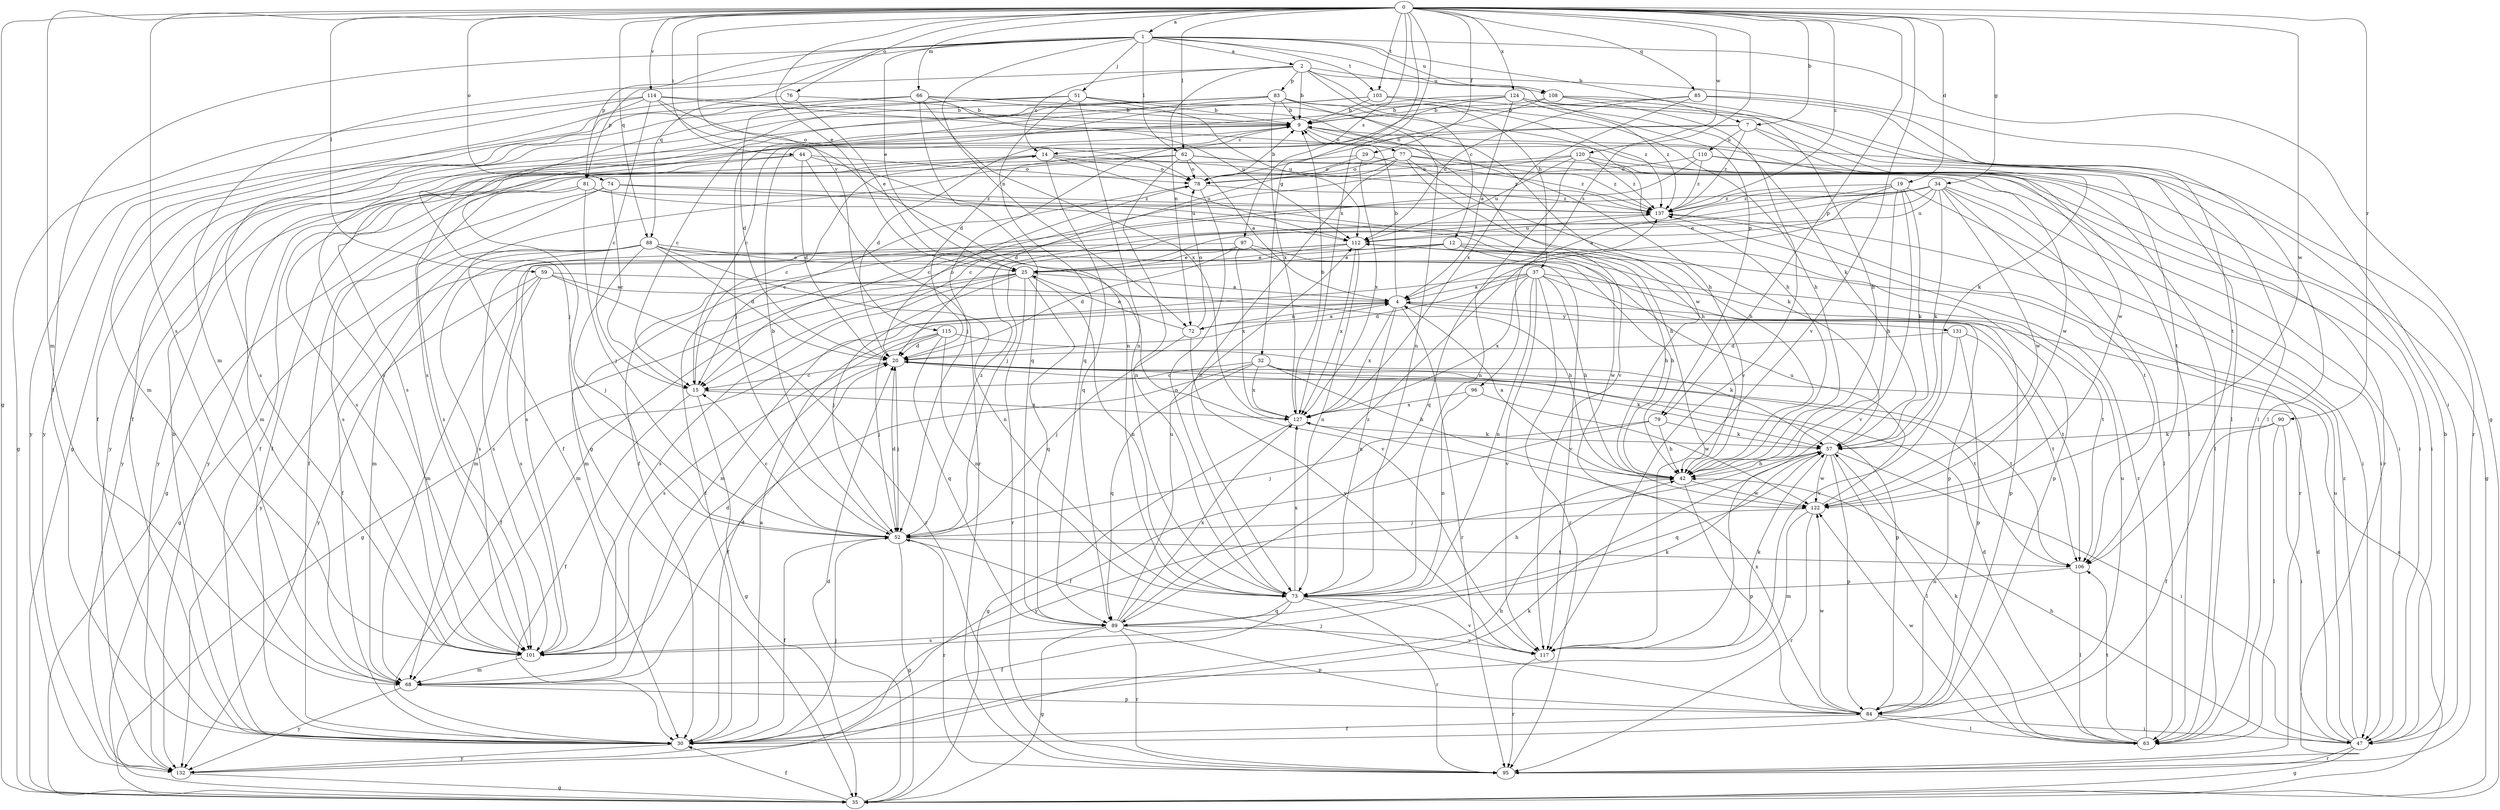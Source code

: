strict digraph  {
0;
1;
2;
4;
7;
9;
12;
14;
15;
19;
20;
25;
29;
30;
32;
34;
35;
37;
42;
44;
47;
51;
52;
57;
59;
62;
63;
66;
68;
72;
73;
74;
76;
77;
78;
79;
81;
83;
84;
85;
88;
89;
90;
95;
96;
97;
101;
103;
106;
108;
110;
112;
114;
115;
117;
120;
122;
124;
127;
131;
132;
137;
0 -> 1  [label=a];
0 -> 7  [label=b];
0 -> 19  [label=d];
0 -> 25  [label=e];
0 -> 29  [label=f];
0 -> 32  [label=g];
0 -> 34  [label=g];
0 -> 35  [label=g];
0 -> 44  [label=i];
0 -> 59  [label=l];
0 -> 62  [label=l];
0 -> 66  [label=m];
0 -> 68  [label=m];
0 -> 74  [label=o];
0 -> 76  [label=o];
0 -> 79  [label=p];
0 -> 85  [label=q];
0 -> 88  [label=q];
0 -> 90  [label=r];
0 -> 96  [label=s];
0 -> 97  [label=s];
0 -> 101  [label=s];
0 -> 103  [label=t];
0 -> 114  [label=v];
0 -> 115  [label=v];
0 -> 117  [label=v];
0 -> 120  [label=w];
0 -> 122  [label=w];
0 -> 124  [label=x];
0 -> 127  [label=x];
0 -> 137  [label=z];
1 -> 2  [label=a];
1 -> 7  [label=b];
1 -> 25  [label=e];
1 -> 30  [label=f];
1 -> 35  [label=g];
1 -> 51  [label=j];
1 -> 62  [label=l];
1 -> 68  [label=m];
1 -> 72  [label=n];
1 -> 79  [label=p];
1 -> 81  [label=p];
1 -> 88  [label=q];
1 -> 103  [label=t];
1 -> 108  [label=u];
2 -> 9  [label=b];
2 -> 12  [label=c];
2 -> 14  [label=c];
2 -> 37  [label=h];
2 -> 47  [label=i];
2 -> 72  [label=n];
2 -> 81  [label=p];
2 -> 83  [label=p];
2 -> 108  [label=u];
4 -> 9  [label=b];
4 -> 30  [label=f];
4 -> 72  [label=n];
4 -> 73  [label=n];
4 -> 95  [label=r];
4 -> 106  [label=t];
4 -> 127  [label=x];
4 -> 131  [label=y];
7 -> 52  [label=j];
7 -> 57  [label=k];
7 -> 106  [label=t];
7 -> 110  [label=u];
7 -> 132  [label=y];
7 -> 137  [label=z];
9 -> 14  [label=c];
9 -> 20  [label=d];
9 -> 63  [label=l];
9 -> 77  [label=o];
9 -> 101  [label=s];
9 -> 122  [label=w];
12 -> 25  [label=e];
12 -> 42  [label=h];
12 -> 68  [label=m];
12 -> 84  [label=p];
12 -> 122  [label=w];
12 -> 132  [label=y];
14 -> 78  [label=o];
14 -> 89  [label=q];
14 -> 101  [label=s];
14 -> 112  [label=u];
14 -> 132  [label=y];
14 -> 137  [label=z];
15 -> 14  [label=c];
15 -> 30  [label=f];
15 -> 35  [label=g];
15 -> 127  [label=x];
19 -> 4  [label=a];
19 -> 42  [label=h];
19 -> 47  [label=i];
19 -> 57  [label=k];
19 -> 89  [label=q];
19 -> 117  [label=v];
19 -> 137  [label=z];
20 -> 15  [label=c];
20 -> 52  [label=j];
20 -> 57  [label=k];
20 -> 78  [label=o];
20 -> 106  [label=t];
25 -> 4  [label=a];
25 -> 35  [label=g];
25 -> 52  [label=j];
25 -> 68  [label=m];
25 -> 73  [label=n];
25 -> 89  [label=q];
25 -> 95  [label=r];
25 -> 101  [label=s];
29 -> 30  [label=f];
29 -> 78  [label=o];
29 -> 127  [label=x];
29 -> 137  [label=z];
30 -> 4  [label=a];
30 -> 9  [label=b];
30 -> 42  [label=h];
30 -> 52  [label=j];
30 -> 132  [label=y];
32 -> 15  [label=c];
32 -> 30  [label=f];
32 -> 42  [label=h];
32 -> 84  [label=p];
32 -> 89  [label=q];
32 -> 106  [label=t];
32 -> 127  [label=x];
34 -> 25  [label=e];
34 -> 30  [label=f];
34 -> 47  [label=i];
34 -> 52  [label=j];
34 -> 57  [label=k];
34 -> 63  [label=l];
34 -> 101  [label=s];
34 -> 106  [label=t];
34 -> 112  [label=u];
34 -> 122  [label=w];
34 -> 137  [label=z];
35 -> 4  [label=a];
35 -> 20  [label=d];
35 -> 30  [label=f];
37 -> 4  [label=a];
37 -> 20  [label=d];
37 -> 42  [label=h];
37 -> 68  [label=m];
37 -> 73  [label=n];
37 -> 84  [label=p];
37 -> 95  [label=r];
37 -> 106  [label=t];
37 -> 117  [label=v];
37 -> 127  [label=x];
42 -> 4  [label=a];
42 -> 84  [label=p];
42 -> 122  [label=w];
44 -> 20  [label=d];
44 -> 42  [label=h];
44 -> 68  [label=m];
44 -> 78  [label=o];
44 -> 95  [label=r];
44 -> 132  [label=y];
47 -> 9  [label=b];
47 -> 20  [label=d];
47 -> 35  [label=g];
47 -> 42  [label=h];
47 -> 95  [label=r];
47 -> 112  [label=u];
47 -> 137  [label=z];
51 -> 9  [label=b];
51 -> 52  [label=j];
51 -> 73  [label=n];
51 -> 89  [label=q];
51 -> 101  [label=s];
51 -> 112  [label=u];
51 -> 122  [label=w];
52 -> 9  [label=b];
52 -> 15  [label=c];
52 -> 20  [label=d];
52 -> 30  [label=f];
52 -> 35  [label=g];
52 -> 95  [label=r];
52 -> 106  [label=t];
52 -> 137  [label=z];
57 -> 42  [label=h];
57 -> 47  [label=i];
57 -> 63  [label=l];
57 -> 84  [label=p];
57 -> 89  [label=q];
57 -> 122  [label=w];
57 -> 132  [label=y];
59 -> 4  [label=a];
59 -> 42  [label=h];
59 -> 68  [label=m];
59 -> 95  [label=r];
59 -> 101  [label=s];
59 -> 132  [label=y];
62 -> 4  [label=a];
62 -> 30  [label=f];
62 -> 47  [label=i];
62 -> 73  [label=n];
62 -> 78  [label=o];
62 -> 122  [label=w];
62 -> 132  [label=y];
63 -> 20  [label=d];
63 -> 57  [label=k];
63 -> 106  [label=t];
63 -> 122  [label=w];
63 -> 137  [label=z];
66 -> 9  [label=b];
66 -> 20  [label=d];
66 -> 30  [label=f];
66 -> 35  [label=g];
66 -> 89  [label=q];
66 -> 112  [label=u];
66 -> 117  [label=v];
66 -> 127  [label=x];
68 -> 20  [label=d];
68 -> 84  [label=p];
68 -> 132  [label=y];
72 -> 4  [label=a];
72 -> 25  [label=e];
72 -> 52  [label=j];
72 -> 78  [label=o];
72 -> 117  [label=v];
73 -> 30  [label=f];
73 -> 42  [label=h];
73 -> 89  [label=q];
73 -> 95  [label=r];
73 -> 117  [label=v];
73 -> 127  [label=x];
74 -> 15  [label=c];
74 -> 30  [label=f];
74 -> 101  [label=s];
74 -> 112  [label=u];
74 -> 137  [label=z];
76 -> 9  [label=b];
76 -> 25  [label=e];
76 -> 132  [label=y];
77 -> 20  [label=d];
77 -> 30  [label=f];
77 -> 42  [label=h];
77 -> 47  [label=i];
77 -> 57  [label=k];
77 -> 73  [label=n];
77 -> 78  [label=o];
77 -> 137  [label=z];
78 -> 9  [label=b];
78 -> 15  [label=c];
78 -> 73  [label=n];
78 -> 137  [label=z];
79 -> 30  [label=f];
79 -> 42  [label=h];
79 -> 52  [label=j];
79 -> 57  [label=k];
81 -> 35  [label=g];
81 -> 42  [label=h];
81 -> 52  [label=j];
81 -> 101  [label=s];
81 -> 137  [label=z];
83 -> 9  [label=b];
83 -> 15  [label=c];
83 -> 30  [label=f];
83 -> 35  [label=g];
83 -> 42  [label=h];
83 -> 52  [label=j];
83 -> 73  [label=n];
83 -> 127  [label=x];
83 -> 137  [label=z];
84 -> 30  [label=f];
84 -> 47  [label=i];
84 -> 52  [label=j];
84 -> 63  [label=l];
84 -> 112  [label=u];
84 -> 122  [label=w];
84 -> 127  [label=x];
85 -> 9  [label=b];
85 -> 63  [label=l];
85 -> 106  [label=t];
85 -> 112  [label=u];
85 -> 127  [label=x];
88 -> 20  [label=d];
88 -> 25  [label=e];
88 -> 30  [label=f];
88 -> 35  [label=g];
88 -> 52  [label=j];
88 -> 68  [label=m];
88 -> 73  [label=n];
88 -> 84  [label=p];
88 -> 101  [label=s];
88 -> 117  [label=v];
89 -> 35  [label=g];
89 -> 84  [label=p];
89 -> 95  [label=r];
89 -> 101  [label=s];
89 -> 112  [label=u];
89 -> 117  [label=v];
89 -> 127  [label=x];
89 -> 137  [label=z];
90 -> 30  [label=f];
90 -> 47  [label=i];
90 -> 57  [label=k];
90 -> 63  [label=l];
96 -> 73  [label=n];
96 -> 122  [label=w];
96 -> 127  [label=x];
97 -> 20  [label=d];
97 -> 25  [label=e];
97 -> 42  [label=h];
97 -> 101  [label=s];
97 -> 117  [label=v];
97 -> 127  [label=x];
101 -> 20  [label=d];
101 -> 57  [label=k];
101 -> 68  [label=m];
103 -> 9  [label=b];
103 -> 15  [label=c];
103 -> 42  [label=h];
103 -> 57  [label=k];
103 -> 101  [label=s];
106 -> 63  [label=l];
106 -> 73  [label=n];
108 -> 9  [label=b];
108 -> 42  [label=h];
108 -> 63  [label=l];
108 -> 78  [label=o];
108 -> 117  [label=v];
110 -> 15  [label=c];
110 -> 35  [label=g];
110 -> 63  [label=l];
110 -> 78  [label=o];
110 -> 137  [label=z];
112 -> 25  [label=e];
112 -> 30  [label=f];
112 -> 68  [label=m];
112 -> 73  [label=n];
112 -> 127  [label=x];
114 -> 9  [label=b];
114 -> 15  [label=c];
114 -> 35  [label=g];
114 -> 42  [label=h];
114 -> 68  [label=m];
114 -> 73  [label=n];
114 -> 78  [label=o];
114 -> 132  [label=y];
115 -> 20  [label=d];
115 -> 52  [label=j];
115 -> 57  [label=k];
115 -> 73  [label=n];
115 -> 89  [label=q];
115 -> 101  [label=s];
117 -> 57  [label=k];
117 -> 95  [label=r];
120 -> 15  [label=c];
120 -> 47  [label=i];
120 -> 73  [label=n];
120 -> 78  [label=o];
120 -> 95  [label=r];
120 -> 112  [label=u];
120 -> 137  [label=z];
122 -> 52  [label=j];
122 -> 68  [label=m];
122 -> 95  [label=r];
122 -> 112  [label=u];
124 -> 4  [label=a];
124 -> 9  [label=b];
124 -> 20  [label=d];
124 -> 63  [label=l];
124 -> 95  [label=r];
124 -> 101  [label=s];
124 -> 137  [label=z];
127 -> 9  [label=b];
127 -> 35  [label=g];
127 -> 57  [label=k];
131 -> 20  [label=d];
131 -> 84  [label=p];
131 -> 106  [label=t];
131 -> 117  [label=v];
132 -> 35  [label=g];
132 -> 57  [label=k];
137 -> 95  [label=r];
137 -> 112  [label=u];
}
